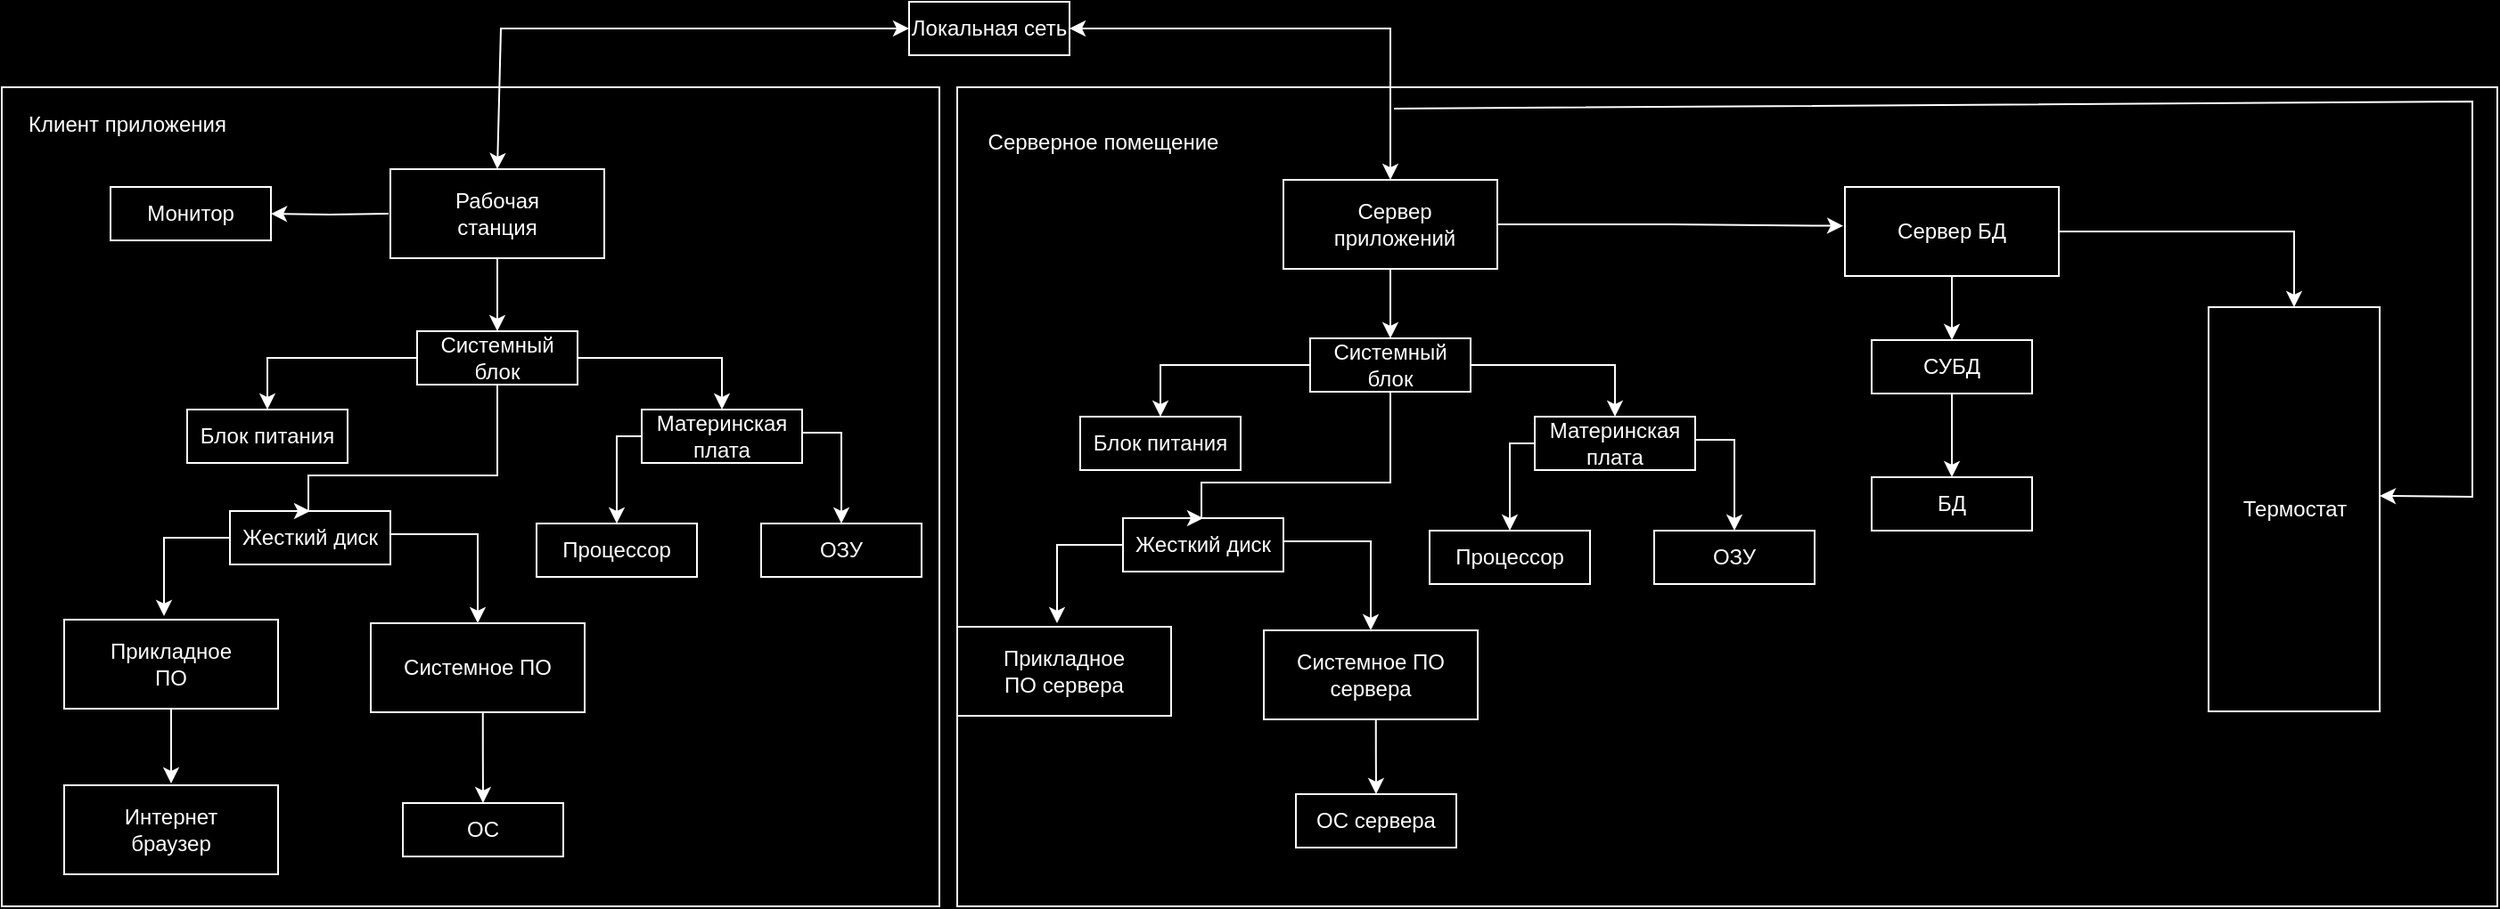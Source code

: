 <mxfile version="24.2.8" type="github">
  <diagram name="Страница — 1" id="hpUHdl1zomnQbweaVrOs">
    <mxGraphModel dx="573" dy="769" grid="0" gridSize="10" guides="1" tooltips="1" connect="1" arrows="1" fold="1" page="1" pageScale="1" pageWidth="827" pageHeight="1169" background="#000000" math="0" shadow="0">
      <root>
        <mxCell id="0" />
        <mxCell id="1" parent="0" />
        <mxCell id="lCU6xBMAZdFNZHu_LwgZ-1" value="" style="rounded=0;whiteSpace=wrap;html=1;strokeColor=#FFFFFF;fillColor=none;" parent="1" vertex="1">
          <mxGeometry x="874" y="630" width="120" height="50" as="geometry" />
        </mxCell>
        <mxCell id="lCU6xBMAZdFNZHu_LwgZ-2" value="&lt;font color=&quot;#ffffff&quot;&gt;Интернет браузер&lt;/font&gt;" style="text;html=1;align=center;verticalAlign=middle;whiteSpace=wrap;rounded=0;" parent="1" vertex="1">
          <mxGeometry x="889" y="640" width="90" height="30" as="geometry" />
        </mxCell>
        <mxCell id="lCU6xBMAZdFNZHu_LwgZ-159" value="" style="edgeStyle=orthogonalEdgeStyle;rounded=0;orthogonalLoop=1;jettySize=auto;html=1;strokeColor=#FFFFFF;" parent="1" source="lCU6xBMAZdFNZHu_LwgZ-3" edge="1">
          <mxGeometry relative="1" as="geometry">
            <mxPoint x="934" y="629" as="targetPoint" />
          </mxGeometry>
        </mxCell>
        <mxCell id="lCU6xBMAZdFNZHu_LwgZ-3" value="" style="rounded=0;whiteSpace=wrap;html=1;strokeColor=#FFFFFF;fillColor=none;" parent="1" vertex="1">
          <mxGeometry x="874" y="537" width="120" height="50" as="geometry" />
        </mxCell>
        <mxCell id="lCU6xBMAZdFNZHu_LwgZ-4" value="&lt;font color=&quot;#ffffff&quot;&gt;Прикладное ПО&lt;/font&gt;" style="text;html=1;align=center;verticalAlign=middle;whiteSpace=wrap;rounded=0;" parent="1" vertex="1">
          <mxGeometry x="889" y="547" width="90" height="30" as="geometry" />
        </mxCell>
        <mxCell id="lCU6xBMAZdFNZHu_LwgZ-170" value="" style="edgeStyle=orthogonalEdgeStyle;rounded=0;orthogonalLoop=1;jettySize=auto;html=1;strokeColor=#FFFFFF;" parent="1" source="lCU6xBMAZdFNZHu_LwgZ-5" target="lCU6xBMAZdFNZHu_LwgZ-147" edge="1">
          <mxGeometry relative="1" as="geometry" />
        </mxCell>
        <mxCell id="lCU6xBMAZdFNZHu_LwgZ-5" value="" style="rounded=0;whiteSpace=wrap;html=1;strokeColor=#FFFFFF;fillColor=none;" parent="1" vertex="1">
          <mxGeometry x="1057" y="284" width="120" height="50" as="geometry" />
        </mxCell>
        <mxCell id="d1fTdF4ECXcU_P4H8YZv-14" value="" style="edgeStyle=orthogonalEdgeStyle;rounded=0;orthogonalLoop=1;jettySize=auto;html=1;strokeColor=#FFFFFF;" edge="1" parent="1" target="d1fTdF4ECXcU_P4H8YZv-13">
          <mxGeometry relative="1" as="geometry">
            <mxPoint x="1056" y="309" as="sourcePoint" />
          </mxGeometry>
        </mxCell>
        <mxCell id="lCU6xBMAZdFNZHu_LwgZ-6" value="&lt;font color=&quot;#ffffff&quot;&gt;Рабочая станция&lt;/font&gt;" style="text;html=1;align=center;verticalAlign=middle;whiteSpace=wrap;rounded=0;" parent="1" vertex="1">
          <mxGeometry x="1072" y="294" width="90" height="30" as="geometry" />
        </mxCell>
        <mxCell id="lCU6xBMAZdFNZHu_LwgZ-163" value="" style="edgeStyle=orthogonalEdgeStyle;rounded=0;orthogonalLoop=1;jettySize=auto;html=1;" parent="1" source="lCU6xBMAZdFNZHu_LwgZ-7" target="lCU6xBMAZdFNZHu_LwgZ-149" edge="1">
          <mxGeometry relative="1" as="geometry" />
        </mxCell>
        <mxCell id="lCU6xBMAZdFNZHu_LwgZ-7" value="" style="rounded=0;whiteSpace=wrap;html=1;strokeColor=#FFFFFF;fillColor=none;" parent="1" vertex="1">
          <mxGeometry x="1046" y="539" width="120" height="50" as="geometry" />
        </mxCell>
        <mxCell id="lCU6xBMAZdFNZHu_LwgZ-164" value="" style="edgeStyle=orthogonalEdgeStyle;rounded=0;orthogonalLoop=1;jettySize=auto;html=1;strokeColor=#FFFFFF;movable=1;resizable=1;rotatable=1;deletable=1;editable=1;locked=0;connectable=1;exitX=0.524;exitY=1.008;exitDx=0;exitDy=0;exitPerimeter=0;" parent="1" source="lCU6xBMAZdFNZHu_LwgZ-7" target="lCU6xBMAZdFNZHu_LwgZ-149" edge="1">
          <mxGeometry relative="1" as="geometry">
            <mxPoint x="1112" y="590" as="sourcePoint" />
            <Array as="points" />
          </mxGeometry>
        </mxCell>
        <mxCell id="lCU6xBMAZdFNZHu_LwgZ-8" value="&lt;font color=&quot;#ffffff&quot;&gt;Системное ПО&lt;/font&gt;" style="text;html=1;align=center;verticalAlign=middle;whiteSpace=wrap;rounded=0;" parent="1" vertex="1">
          <mxGeometry x="1061" y="549" width="90" height="30" as="geometry" />
        </mxCell>
        <mxCell id="lCU6xBMAZdFNZHu_LwgZ-202" value="" style="edgeStyle=orthogonalEdgeStyle;rounded=0;orthogonalLoop=1;jettySize=auto;html=1;strokeColor=#FFFFFF;exitX=1;exitY=0.5;exitDx=0;exitDy=0;startArrow=classic;startFill=1;" parent="1" source="lCU6xBMAZdFNZHu_LwgZ-130" target="lCU6xBMAZdFNZHu_LwgZ-131" edge="1">
          <mxGeometry relative="1" as="geometry">
            <mxPoint x="1520.077" y="220" as="sourcePoint" />
          </mxGeometry>
        </mxCell>
        <mxCell id="lCU6xBMAZdFNZHu_LwgZ-130" value="&lt;font color=&quot;#ffffff&quot;&gt;Локальная сеть&lt;/font&gt;" style="text;html=1;align=center;verticalAlign=middle;whiteSpace=wrap;rounded=0;strokeColor=#FFFFFF;" parent="1" vertex="1">
          <mxGeometry x="1348" y="190" width="90" height="30" as="geometry" />
        </mxCell>
        <mxCell id="lCU6xBMAZdFNZHu_LwgZ-201" value="" style="edgeStyle=orthogonalEdgeStyle;rounded=0;orthogonalLoop=1;jettySize=auto;html=1;strokeColor=#FFFFFF;" parent="1" source="lCU6xBMAZdFNZHu_LwgZ-131" target="lCU6xBMAZdFNZHu_LwgZ-188" edge="1">
          <mxGeometry relative="1" as="geometry" />
        </mxCell>
        <mxCell id="lCU6xBMAZdFNZHu_LwgZ-206" value="" style="edgeStyle=orthogonalEdgeStyle;rounded=0;orthogonalLoop=1;jettySize=auto;html=1;strokeColor=#FFFFFF;entryX=-0.008;entryY=0.437;entryDx=0;entryDy=0;entryPerimeter=0;" parent="1" source="lCU6xBMAZdFNZHu_LwgZ-131" target="lCU6xBMAZdFNZHu_LwgZ-135" edge="1">
          <mxGeometry relative="1" as="geometry">
            <mxPoint x="1778" y="315" as="targetPoint" />
          </mxGeometry>
        </mxCell>
        <mxCell id="lCU6xBMAZdFNZHu_LwgZ-131" value="" style="rounded=0;whiteSpace=wrap;html=1;strokeColor=#FFFFFF;fillColor=none;" parent="1" vertex="1">
          <mxGeometry x="1558" y="290" width="120" height="50" as="geometry" />
        </mxCell>
        <mxCell id="lCU6xBMAZdFNZHu_LwgZ-132" value="&lt;font color=&quot;#ffffff&quot;&gt;Сервер приложений&lt;/font&gt;" style="text;html=1;align=center;verticalAlign=middle;whiteSpace=wrap;rounded=0;" parent="1" vertex="1">
          <mxGeometry x="1573" y="300" width="95" height="30" as="geometry" />
        </mxCell>
        <mxCell id="lCU6xBMAZdFNZHu_LwgZ-203" value="" style="edgeStyle=orthogonalEdgeStyle;rounded=0;orthogonalLoop=1;jettySize=auto;html=1;strokeColor=#FFFFFF;" parent="1" source="lCU6xBMAZdFNZHu_LwgZ-135" target="lCU6xBMAZdFNZHu_LwgZ-145" edge="1">
          <mxGeometry relative="1" as="geometry" />
        </mxCell>
        <mxCell id="lCU6xBMAZdFNZHu_LwgZ-135" value="" style="rounded=0;whiteSpace=wrap;html=1;strokeColor=#FFFFFF;fillColor=none;" parent="1" vertex="1">
          <mxGeometry x="1873" y="294" width="120" height="50" as="geometry" />
        </mxCell>
        <mxCell id="lCU6xBMAZdFNZHu_LwgZ-136" value="&lt;font color=&quot;#ffffff&quot;&gt;Сервер БД&lt;/font&gt;" style="text;html=1;align=center;verticalAlign=middle;whiteSpace=wrap;rounded=0;" parent="1" vertex="1">
          <mxGeometry x="1888" y="304" width="90" height="30" as="geometry" />
        </mxCell>
        <mxCell id="lCU6xBMAZdFNZHu_LwgZ-144" value="&lt;font color=&quot;#ffffff&quot;&gt;БД&lt;/font&gt;" style="text;html=1;align=center;verticalAlign=middle;whiteSpace=wrap;rounded=0;strokeColor=#FFFFFF;" parent="1" vertex="1">
          <mxGeometry x="1888" y="457" width="90" height="30" as="geometry" />
        </mxCell>
        <mxCell id="lCU6xBMAZdFNZHu_LwgZ-204" value="" style="edgeStyle=orthogonalEdgeStyle;rounded=0;orthogonalLoop=1;jettySize=auto;html=1;strokeColor=#FFFFFF;" parent="1" source="lCU6xBMAZdFNZHu_LwgZ-145" target="lCU6xBMAZdFNZHu_LwgZ-144" edge="1">
          <mxGeometry relative="1" as="geometry" />
        </mxCell>
        <mxCell id="lCU6xBMAZdFNZHu_LwgZ-145" value="&lt;font color=&quot;#ffffff&quot;&gt;СУБД&lt;/font&gt;" style="text;html=1;align=center;verticalAlign=middle;whiteSpace=wrap;rounded=0;strokeColor=#FFFFFF;" parent="1" vertex="1">
          <mxGeometry x="1888" y="380" width="90" height="30" as="geometry" />
        </mxCell>
        <mxCell id="lCU6xBMAZdFNZHu_LwgZ-168" value="" style="edgeStyle=orthogonalEdgeStyle;rounded=0;orthogonalLoop=1;jettySize=auto;html=1;strokeColor=#FFFFFF;" parent="1" source="lCU6xBMAZdFNZHu_LwgZ-147" target="lCU6xBMAZdFNZHu_LwgZ-148" edge="1">
          <mxGeometry relative="1" as="geometry" />
        </mxCell>
        <mxCell id="lCU6xBMAZdFNZHu_LwgZ-169" value="" style="edgeStyle=orthogonalEdgeStyle;rounded=0;orthogonalLoop=1;jettySize=auto;html=1;strokeColor=#FFFFFF;" parent="1" source="lCU6xBMAZdFNZHu_LwgZ-147" target="lCU6xBMAZdFNZHu_LwgZ-151" edge="1">
          <mxGeometry relative="1" as="geometry" />
        </mxCell>
        <mxCell id="lCU6xBMAZdFNZHu_LwgZ-171" value="" style="edgeStyle=orthogonalEdgeStyle;rounded=0;orthogonalLoop=1;jettySize=auto;html=1;entryX=0.5;entryY=0;entryDx=0;entryDy=0;strokeColor=#FFFFFF;" parent="1" source="lCU6xBMAZdFNZHu_LwgZ-147" target="lCU6xBMAZdFNZHu_LwgZ-150" edge="1">
          <mxGeometry relative="1" as="geometry">
            <Array as="points">
              <mxPoint x="1117" y="456" />
              <mxPoint x="1011" y="456" />
              <mxPoint x="1011" y="476" />
            </Array>
          </mxGeometry>
        </mxCell>
        <mxCell id="lCU6xBMAZdFNZHu_LwgZ-147" value="&lt;font color=&quot;#ffffff&quot;&gt;Системный блок&lt;/font&gt;" style="text;html=1;align=center;verticalAlign=middle;whiteSpace=wrap;rounded=0;strokeColor=#FFFFFF;" parent="1" vertex="1">
          <mxGeometry x="1072" y="375" width="90" height="30" as="geometry" />
        </mxCell>
        <mxCell id="lCU6xBMAZdFNZHu_LwgZ-152" style="edgeStyle=orthogonalEdgeStyle;rounded=0;orthogonalLoop=1;jettySize=auto;html=1;exitX=0.5;exitY=1;exitDx=0;exitDy=0;" parent="1" source="lCU6xBMAZdFNZHu_LwgZ-148" edge="1">
          <mxGeometry relative="1" as="geometry">
            <mxPoint x="994.0" y="444.6" as="targetPoint" />
          </mxGeometry>
        </mxCell>
        <mxCell id="lCU6xBMAZdFNZHu_LwgZ-148" value="&lt;font color=&quot;#ffffff&quot;&gt;Блок питания&lt;/font&gt;" style="text;html=1;align=center;verticalAlign=middle;whiteSpace=wrap;rounded=0;strokeColor=#FFFFFF;" parent="1" vertex="1">
          <mxGeometry x="943" y="419" width="90" height="30" as="geometry" />
        </mxCell>
        <mxCell id="lCU6xBMAZdFNZHu_LwgZ-149" value="&lt;font color=&quot;#ffffff&quot;&gt;ОС&lt;/font&gt;" style="text;html=1;align=center;verticalAlign=middle;whiteSpace=wrap;rounded=0;strokeColor=#FFFFFF;" parent="1" vertex="1">
          <mxGeometry x="1064" y="640" width="90" height="30" as="geometry" />
        </mxCell>
        <mxCell id="lCU6xBMAZdFNZHu_LwgZ-156" value="" style="edgeStyle=orthogonalEdgeStyle;rounded=0;orthogonalLoop=1;jettySize=auto;html=1;" parent="1" source="lCU6xBMAZdFNZHu_LwgZ-150" target="lCU6xBMAZdFNZHu_LwgZ-7" edge="1">
          <mxGeometry relative="1" as="geometry">
            <Array as="points">
              <mxPoint x="1104" y="491" />
              <mxPoint x="1104" y="519" />
              <mxPoint x="1106" y="519" />
            </Array>
          </mxGeometry>
        </mxCell>
        <mxCell id="lCU6xBMAZdFNZHu_LwgZ-157" value="&lt;div&gt;&lt;br&gt;&lt;/div&gt;&lt;div&gt;&lt;br&gt;&lt;/div&gt;&lt;div&gt;&lt;br&gt;&lt;/div&gt;&lt;div&gt;&lt;br&gt;&lt;/div&gt;" style="edgeStyle=orthogonalEdgeStyle;rounded=0;orthogonalLoop=1;jettySize=auto;html=1;startArrow=none;startFill=0;strokeColor=#FFFFFF;" parent="1" source="lCU6xBMAZdFNZHu_LwgZ-150" edge="1">
          <mxGeometry relative="1" as="geometry">
            <mxPoint x="930" y="535" as="targetPoint" />
            <Array as="points">
              <mxPoint x="930" y="491" />
              <mxPoint x="930" y="533" />
            </Array>
          </mxGeometry>
        </mxCell>
        <mxCell id="lCU6xBMAZdFNZHu_LwgZ-160" value="" style="edgeStyle=orthogonalEdgeStyle;rounded=0;orthogonalLoop=1;jettySize=auto;html=1;entryX=0.5;entryY=0;entryDx=0;entryDy=0;strokeColor=#FFFFFF;" parent="1" source="lCU6xBMAZdFNZHu_LwgZ-150" target="lCU6xBMAZdFNZHu_LwgZ-7" edge="1">
          <mxGeometry relative="1" as="geometry">
            <Array as="points">
              <mxPoint x="1106" y="489" />
            </Array>
          </mxGeometry>
        </mxCell>
        <mxCell id="lCU6xBMAZdFNZHu_LwgZ-150" value="&lt;font color=&quot;#ffffff&quot;&gt;Жесткий диск&lt;/font&gt;" style="text;html=1;align=center;verticalAlign=middle;whiteSpace=wrap;rounded=0;strokeColor=#FFFFFF;" parent="1" vertex="1">
          <mxGeometry x="967" y="476" width="90" height="30" as="geometry" />
        </mxCell>
        <mxCell id="lCU6xBMAZdFNZHu_LwgZ-165" value="" style="edgeStyle=orthogonalEdgeStyle;rounded=0;orthogonalLoop=1;jettySize=auto;html=1;entryX=0.5;entryY=0;entryDx=0;entryDy=0;strokeColor=#FFFFFF;" parent="1" source="lCU6xBMAZdFNZHu_LwgZ-151" target="lCU6xBMAZdFNZHu_LwgZ-155" edge="1">
          <mxGeometry relative="1" as="geometry">
            <Array as="points">
              <mxPoint x="1184" y="434" />
            </Array>
          </mxGeometry>
        </mxCell>
        <mxCell id="lCU6xBMAZdFNZHu_LwgZ-167" value="" style="edgeStyle=orthogonalEdgeStyle;rounded=0;orthogonalLoop=1;jettySize=auto;html=1;entryX=0.5;entryY=0;entryDx=0;entryDy=0;strokeColor=#FFFFFF;" parent="1" source="lCU6xBMAZdFNZHu_LwgZ-151" target="lCU6xBMAZdFNZHu_LwgZ-154" edge="1">
          <mxGeometry relative="1" as="geometry">
            <mxPoint x="1373" y="434" as="targetPoint" />
            <Array as="points">
              <mxPoint x="1310" y="432" />
            </Array>
          </mxGeometry>
        </mxCell>
        <mxCell id="lCU6xBMAZdFNZHu_LwgZ-151" value="&lt;font color=&quot;#ffffff&quot;&gt;Материнская плата&lt;/font&gt;" style="text;html=1;align=center;verticalAlign=middle;whiteSpace=wrap;rounded=0;strokeColor=#FFFFFF;" parent="1" vertex="1">
          <mxGeometry x="1198" y="419" width="90" height="30" as="geometry" />
        </mxCell>
        <mxCell id="lCU6xBMAZdFNZHu_LwgZ-153" style="edgeStyle=orthogonalEdgeStyle;rounded=0;orthogonalLoop=1;jettySize=auto;html=1;exitX=0.5;exitY=1;exitDx=0;exitDy=0;" parent="1" source="lCU6xBMAZdFNZHu_LwgZ-145" target="lCU6xBMAZdFNZHu_LwgZ-145" edge="1">
          <mxGeometry relative="1" as="geometry" />
        </mxCell>
        <mxCell id="lCU6xBMAZdFNZHu_LwgZ-154" value="&lt;font color=&quot;#ffffff&quot;&gt;ОЗУ&lt;/font&gt;" style="text;html=1;align=center;verticalAlign=middle;whiteSpace=wrap;rounded=0;strokeColor=#FFFFFF;" parent="1" vertex="1">
          <mxGeometry x="1265" y="483" width="90" height="30" as="geometry" />
        </mxCell>
        <mxCell id="lCU6xBMAZdFNZHu_LwgZ-155" value="&lt;font color=&quot;#ffffff&quot;&gt;Процессор&lt;/font&gt;" style="text;html=1;align=center;verticalAlign=middle;whiteSpace=wrap;rounded=0;strokeColor=#FFFFFF;" parent="1" vertex="1">
          <mxGeometry x="1139" y="483" width="90" height="30" as="geometry" />
        </mxCell>
        <mxCell id="lCU6xBMAZdFNZHu_LwgZ-179" value="" style="rounded=0;whiteSpace=wrap;html=1;strokeColor=#FFFFFF;fillColor=none;" parent="1" vertex="1">
          <mxGeometry x="1375" y="541" width="120" height="50" as="geometry" />
        </mxCell>
        <mxCell id="lCU6xBMAZdFNZHu_LwgZ-180" value="&lt;font color=&quot;#ffffff&quot;&gt;Прикладное ПО сервера&lt;/font&gt;" style="text;html=1;align=center;verticalAlign=middle;whiteSpace=wrap;rounded=0;" parent="1" vertex="1">
          <mxGeometry x="1390" y="551" width="90" height="30" as="geometry" />
        </mxCell>
        <mxCell id="lCU6xBMAZdFNZHu_LwgZ-181" value="" style="edgeStyle=orthogonalEdgeStyle;rounded=0;orthogonalLoop=1;jettySize=auto;html=1;" parent="1" source="lCU6xBMAZdFNZHu_LwgZ-182" target="lCU6xBMAZdFNZHu_LwgZ-191" edge="1">
          <mxGeometry relative="1" as="geometry" />
        </mxCell>
        <mxCell id="lCU6xBMAZdFNZHu_LwgZ-182" value="" style="rounded=0;whiteSpace=wrap;html=1;strokeColor=#FFFFFF;fillColor=none;" parent="1" vertex="1">
          <mxGeometry x="1547" y="543" width="120" height="50" as="geometry" />
        </mxCell>
        <mxCell id="lCU6xBMAZdFNZHu_LwgZ-183" value="" style="edgeStyle=orthogonalEdgeStyle;rounded=0;orthogonalLoop=1;jettySize=auto;html=1;strokeColor=#FFFFFF;movable=1;resizable=1;rotatable=1;deletable=1;editable=1;locked=0;connectable=1;exitX=0.524;exitY=1.008;exitDx=0;exitDy=0;exitPerimeter=0;" parent="1" source="lCU6xBMAZdFNZHu_LwgZ-182" target="lCU6xBMAZdFNZHu_LwgZ-191" edge="1">
          <mxGeometry relative="1" as="geometry">
            <mxPoint x="1613" y="594" as="sourcePoint" />
            <Array as="points" />
          </mxGeometry>
        </mxCell>
        <mxCell id="lCU6xBMAZdFNZHu_LwgZ-184" value="&lt;font color=&quot;#ffffff&quot;&gt;Системное ПО сервера&lt;/font&gt;" style="text;html=1;align=center;verticalAlign=middle;whiteSpace=wrap;rounded=0;" parent="1" vertex="1">
          <mxGeometry x="1562" y="553" width="90" height="30" as="geometry" />
        </mxCell>
        <mxCell id="lCU6xBMAZdFNZHu_LwgZ-185" value="" style="edgeStyle=orthogonalEdgeStyle;rounded=0;orthogonalLoop=1;jettySize=auto;html=1;strokeColor=#FFFFFF;" parent="1" source="lCU6xBMAZdFNZHu_LwgZ-188" target="lCU6xBMAZdFNZHu_LwgZ-190" edge="1">
          <mxGeometry relative="1" as="geometry" />
        </mxCell>
        <mxCell id="lCU6xBMAZdFNZHu_LwgZ-186" value="" style="edgeStyle=orthogonalEdgeStyle;rounded=0;orthogonalLoop=1;jettySize=auto;html=1;strokeColor=#FFFFFF;" parent="1" source="lCU6xBMAZdFNZHu_LwgZ-188" target="lCU6xBMAZdFNZHu_LwgZ-198" edge="1">
          <mxGeometry relative="1" as="geometry" />
        </mxCell>
        <mxCell id="lCU6xBMAZdFNZHu_LwgZ-187" value="" style="edgeStyle=orthogonalEdgeStyle;rounded=0;orthogonalLoop=1;jettySize=auto;html=1;entryX=0.5;entryY=0;entryDx=0;entryDy=0;strokeColor=#FFFFFF;" parent="1" source="lCU6xBMAZdFNZHu_LwgZ-188" target="lCU6xBMAZdFNZHu_LwgZ-195" edge="1">
          <mxGeometry relative="1" as="geometry">
            <Array as="points">
              <mxPoint x="1618" y="460" />
              <mxPoint x="1512" y="460" />
              <mxPoint x="1512" y="480" />
            </Array>
          </mxGeometry>
        </mxCell>
        <mxCell id="lCU6xBMAZdFNZHu_LwgZ-188" value="&lt;font color=&quot;#ffffff&quot;&gt;Системный блок&lt;/font&gt;" style="text;html=1;align=center;verticalAlign=middle;whiteSpace=wrap;rounded=0;strokeColor=#FFFFFF;" parent="1" vertex="1">
          <mxGeometry x="1573" y="379" width="90" height="30" as="geometry" />
        </mxCell>
        <mxCell id="lCU6xBMAZdFNZHu_LwgZ-189" style="edgeStyle=orthogonalEdgeStyle;rounded=0;orthogonalLoop=1;jettySize=auto;html=1;exitX=0.5;exitY=1;exitDx=0;exitDy=0;" parent="1" source="lCU6xBMAZdFNZHu_LwgZ-190" edge="1">
          <mxGeometry relative="1" as="geometry">
            <mxPoint x="1495.0" y="448.6" as="targetPoint" />
          </mxGeometry>
        </mxCell>
        <mxCell id="lCU6xBMAZdFNZHu_LwgZ-190" value="&lt;font color=&quot;#ffffff&quot;&gt;Блок питания&lt;/font&gt;" style="text;html=1;align=center;verticalAlign=middle;whiteSpace=wrap;rounded=0;strokeColor=#FFFFFF;" parent="1" vertex="1">
          <mxGeometry x="1444" y="423" width="90" height="30" as="geometry" />
        </mxCell>
        <mxCell id="lCU6xBMAZdFNZHu_LwgZ-191" value="&lt;font color=&quot;#ffffff&quot;&gt;ОС сервера&lt;/font&gt;" style="text;html=1;align=center;verticalAlign=middle;whiteSpace=wrap;rounded=0;strokeColor=#FFFFFF;" parent="1" vertex="1">
          <mxGeometry x="1565" y="635" width="90" height="30" as="geometry" />
        </mxCell>
        <mxCell id="lCU6xBMAZdFNZHu_LwgZ-192" value="" style="edgeStyle=orthogonalEdgeStyle;rounded=0;orthogonalLoop=1;jettySize=auto;html=1;" parent="1" source="lCU6xBMAZdFNZHu_LwgZ-195" target="lCU6xBMAZdFNZHu_LwgZ-182" edge="1">
          <mxGeometry relative="1" as="geometry">
            <Array as="points">
              <mxPoint x="1605" y="495" />
              <mxPoint x="1605" y="523" />
              <mxPoint x="1607" y="523" />
            </Array>
          </mxGeometry>
        </mxCell>
        <mxCell id="lCU6xBMAZdFNZHu_LwgZ-193" value="&lt;div&gt;&lt;br&gt;&lt;/div&gt;&lt;div&gt;&lt;br&gt;&lt;/div&gt;&lt;div&gt;&lt;br&gt;&lt;/div&gt;&lt;div&gt;&lt;br&gt;&lt;/div&gt;" style="edgeStyle=orthogonalEdgeStyle;rounded=0;orthogonalLoop=1;jettySize=auto;html=1;startArrow=none;startFill=0;strokeColor=#FFFFFF;" parent="1" source="lCU6xBMAZdFNZHu_LwgZ-195" edge="1">
          <mxGeometry relative="1" as="geometry">
            <mxPoint x="1431" y="539" as="targetPoint" />
            <Array as="points">
              <mxPoint x="1431" y="495" />
              <mxPoint x="1431" y="537" />
            </Array>
          </mxGeometry>
        </mxCell>
        <mxCell id="lCU6xBMAZdFNZHu_LwgZ-194" value="" style="edgeStyle=orthogonalEdgeStyle;rounded=0;orthogonalLoop=1;jettySize=auto;html=1;entryX=0.5;entryY=0;entryDx=0;entryDy=0;strokeColor=#FFFFFF;" parent="1" source="lCU6xBMAZdFNZHu_LwgZ-195" target="lCU6xBMAZdFNZHu_LwgZ-182" edge="1">
          <mxGeometry relative="1" as="geometry">
            <Array as="points">
              <mxPoint x="1607" y="493" />
            </Array>
          </mxGeometry>
        </mxCell>
        <mxCell id="lCU6xBMAZdFNZHu_LwgZ-195" value="&lt;font color=&quot;#ffffff&quot;&gt;Жесткий диск&lt;/font&gt;" style="text;html=1;align=center;verticalAlign=middle;whiteSpace=wrap;rounded=0;strokeColor=#FFFFFF;" parent="1" vertex="1">
          <mxGeometry x="1468" y="480" width="90" height="30" as="geometry" />
        </mxCell>
        <mxCell id="lCU6xBMAZdFNZHu_LwgZ-196" value="" style="edgeStyle=orthogonalEdgeStyle;rounded=0;orthogonalLoop=1;jettySize=auto;html=1;entryX=0.5;entryY=0;entryDx=0;entryDy=0;strokeColor=#FFFFFF;" parent="1" source="lCU6xBMAZdFNZHu_LwgZ-198" target="lCU6xBMAZdFNZHu_LwgZ-200" edge="1">
          <mxGeometry relative="1" as="geometry">
            <Array as="points">
              <mxPoint x="1685" y="438" />
            </Array>
          </mxGeometry>
        </mxCell>
        <mxCell id="lCU6xBMAZdFNZHu_LwgZ-197" value="" style="edgeStyle=orthogonalEdgeStyle;rounded=0;orthogonalLoop=1;jettySize=auto;html=1;entryX=0.5;entryY=0;entryDx=0;entryDy=0;strokeColor=#FFFFFF;" parent="1" source="lCU6xBMAZdFNZHu_LwgZ-198" target="lCU6xBMAZdFNZHu_LwgZ-199" edge="1">
          <mxGeometry relative="1" as="geometry">
            <mxPoint x="1874" y="438" as="targetPoint" />
            <Array as="points">
              <mxPoint x="1811" y="436" />
            </Array>
          </mxGeometry>
        </mxCell>
        <mxCell id="lCU6xBMAZdFNZHu_LwgZ-198" value="&lt;font color=&quot;#ffffff&quot;&gt;Материнская плата&lt;/font&gt;" style="text;html=1;align=center;verticalAlign=middle;whiteSpace=wrap;rounded=0;strokeColor=#FFFFFF;" parent="1" vertex="1">
          <mxGeometry x="1699" y="423" width="90" height="30" as="geometry" />
        </mxCell>
        <mxCell id="lCU6xBMAZdFNZHu_LwgZ-199" value="&lt;font color=&quot;#ffffff&quot;&gt;ОЗУ&lt;/font&gt;" style="text;html=1;align=center;verticalAlign=middle;whiteSpace=wrap;rounded=0;strokeColor=#FFFFFF;" parent="1" vertex="1">
          <mxGeometry x="1766" y="487" width="90" height="30" as="geometry" />
        </mxCell>
        <mxCell id="lCU6xBMAZdFNZHu_LwgZ-200" value="&lt;font color=&quot;#ffffff&quot;&gt;Процессор&lt;/font&gt;" style="text;html=1;align=center;verticalAlign=middle;whiteSpace=wrap;rounded=0;strokeColor=#FFFFFF;" parent="1" vertex="1">
          <mxGeometry x="1640" y="487" width="90" height="30" as="geometry" />
        </mxCell>
        <mxCell id="d1fTdF4ECXcU_P4H8YZv-2" value="" style="rounded=0;whiteSpace=wrap;html=1;strokeColor=#FFFFFF;fillColor=none;" vertex="1" parent="1">
          <mxGeometry x="839" y="238" width="526" height="460" as="geometry" />
        </mxCell>
        <mxCell id="d1fTdF4ECXcU_P4H8YZv-3" value="" style="rounded=0;whiteSpace=wrap;html=1;strokeColor=#FFFFFF;fillColor=none;" vertex="1" parent="1">
          <mxGeometry x="1375" y="238" width="864" height="460" as="geometry" />
        </mxCell>
        <mxCell id="d1fTdF4ECXcU_P4H8YZv-4" value="Text" style="text;html=1;align=center;verticalAlign=middle;whiteSpace=wrap;rounded=0;" vertex="1" parent="1">
          <mxGeometry x="1462" y="460" width="60" height="30" as="geometry" />
        </mxCell>
        <mxCell id="d1fTdF4ECXcU_P4H8YZv-5" value="&lt;font color=&quot;#ffffff&quot;&gt;Клиент приложения&lt;/font&gt;" style="text;html=1;align=center;verticalAlign=middle;whiteSpace=wrap;rounded=0;" vertex="1" parent="1">
          <mxGeometry x="847" y="244" width="125" height="30" as="geometry" />
        </mxCell>
        <mxCell id="d1fTdF4ECXcU_P4H8YZv-6" value="&lt;font color=&quot;#ffffff&quot;&gt;Серверное помещение&lt;/font&gt;" style="text;html=1;align=center;verticalAlign=middle;whiteSpace=wrap;rounded=0;" vertex="1" parent="1">
          <mxGeometry x="1380" y="254" width="154" height="30" as="geometry" />
        </mxCell>
        <mxCell id="d1fTdF4ECXcU_P4H8YZv-7" value="" style="rounded=0;whiteSpace=wrap;html=1;strokeColor=#FFFFFF;fillColor=none;" vertex="1" parent="1">
          <mxGeometry x="2077" y="361.5" width="96" height="227" as="geometry" />
        </mxCell>
        <mxCell id="d1fTdF4ECXcU_P4H8YZv-8" value="&lt;font color=&quot;#ffffff&quot;&gt;Термостат&lt;/font&gt;" style="text;html=1;align=center;verticalAlign=middle;whiteSpace=wrap;rounded=0;" vertex="1" parent="1">
          <mxGeometry x="2078" y="460" width="95" height="30" as="geometry" />
        </mxCell>
        <mxCell id="d1fTdF4ECXcU_P4H8YZv-12" value="" style="endArrow=classic;startArrow=classic;html=1;rounded=0;strokeColor=#FFFFFF;entryX=0;entryY=0.5;entryDx=0;entryDy=0;exitX=0.5;exitY=0;exitDx=0;exitDy=0;movable=1;resizable=1;rotatable=1;deletable=1;editable=1;locked=0;connectable=1;" edge="1" parent="1" source="lCU6xBMAZdFNZHu_LwgZ-5" target="lCU6xBMAZdFNZHu_LwgZ-130">
          <mxGeometry width="50" height="50" relative="1" as="geometry">
            <mxPoint x="1527" y="539" as="sourcePoint" />
            <mxPoint x="1577" y="489" as="targetPoint" />
            <Array as="points">
              <mxPoint x="1119" y="205" />
            </Array>
          </mxGeometry>
        </mxCell>
        <mxCell id="d1fTdF4ECXcU_P4H8YZv-13" value="&lt;font color=&quot;#ffffff&quot;&gt;Монитор&lt;/font&gt;" style="text;html=1;align=center;verticalAlign=middle;whiteSpace=wrap;rounded=0;strokeColor=#FFFFFF;" vertex="1" parent="1">
          <mxGeometry x="900" y="294" width="90" height="30" as="geometry" />
        </mxCell>
        <mxCell id="d1fTdF4ECXcU_P4H8YZv-15" value="" style="endArrow=classic;html=1;rounded=0;strokeColor=#FFFFFF;exitX=1;exitY=0.5;exitDx=0;exitDy=0;entryX=0.5;entryY=0;entryDx=0;entryDy=0;" edge="1" parent="1" source="lCU6xBMAZdFNZHu_LwgZ-135" target="d1fTdF4ECXcU_P4H8YZv-7">
          <mxGeometry width="50" height="50" relative="1" as="geometry">
            <mxPoint x="2018" y="318" as="sourcePoint" />
            <mxPoint x="2068" y="268" as="targetPoint" />
            <Array as="points">
              <mxPoint x="2125" y="319" />
            </Array>
          </mxGeometry>
        </mxCell>
        <mxCell id="d1fTdF4ECXcU_P4H8YZv-16" value="" style="endArrow=classic;html=1;rounded=0;strokeColor=#FFFFFF;entryX=1;entryY=0.25;entryDx=0;entryDy=0;" edge="1" parent="1" target="d1fTdF4ECXcU_P4H8YZv-8">
          <mxGeometry width="50" height="50" relative="1" as="geometry">
            <mxPoint x="1620" y="250" as="sourcePoint" />
            <mxPoint x="1898" y="216" as="targetPoint" />
            <Array as="points">
              <mxPoint x="2225" y="246" />
              <mxPoint x="2225" y="468" />
            </Array>
          </mxGeometry>
        </mxCell>
      </root>
    </mxGraphModel>
  </diagram>
</mxfile>
